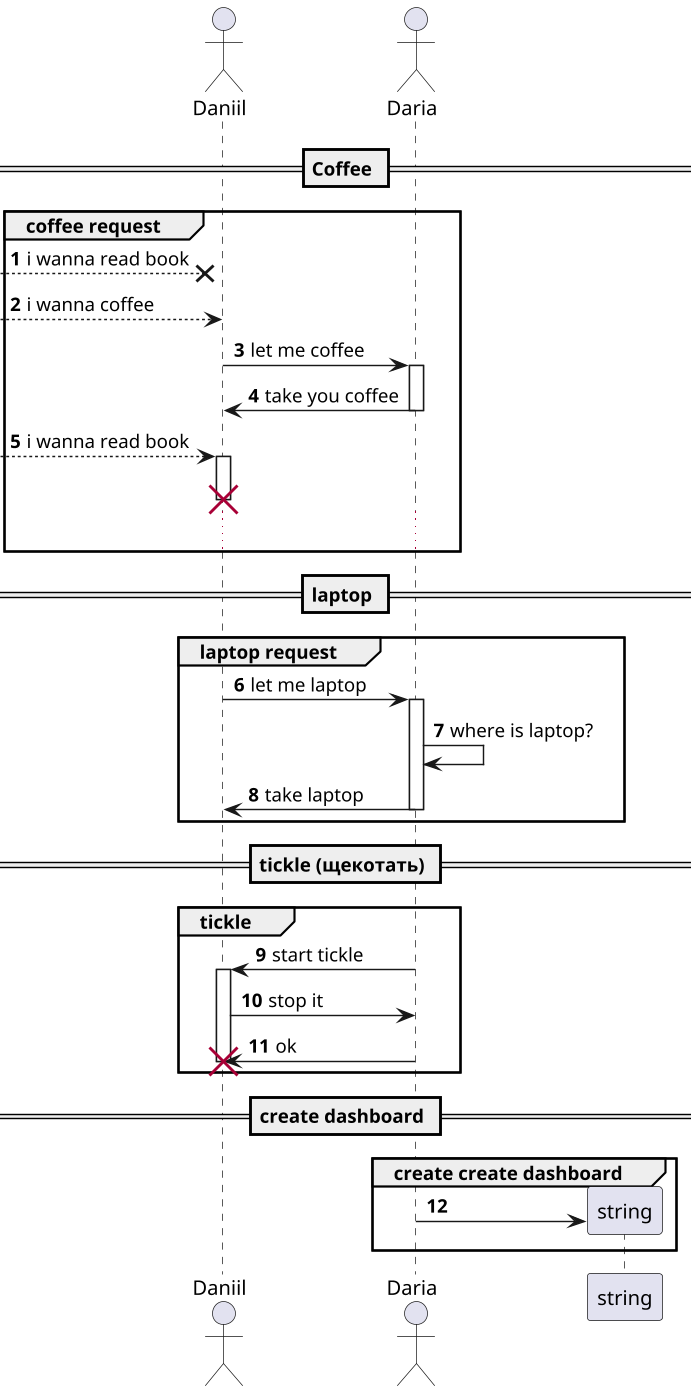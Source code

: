 @startuml
'https://plantuml.com/sequence-diagram
scale 700 width

autonumber


actor Daniil
actor Daria

== Coffee ==
group coffee request

    [-->x Daniil: i wanna read book
    [--> Daniil: i wanna coffee

    Daniil -> Daria  : let me coffee
    activate Daria

    Daria -> Daniil : take you coffee
    deactivate Daria

    [--> Daniil: i wanna read book
    activate Daniil
    destroy Daniil

    ...

end
== laptop ==
group laptop request

    Daniil -> Daria : let me laptop
    activate Daria

    Daria -> Daria : where is laptop?

    Daria -> Daniil : take laptop
    deactivate Daria
end

== tickle (щекотать) ==

group tickle
    Daria -> Daniil : start tickle
    activate Daniil

    Daniil -> Daria : stop it

    Daria -> Daniil !! : ok

    deactivate Daniil
end

== create dashboard ==

group create create dashboard
    create participant string
    Daria -> string
end
@enduml